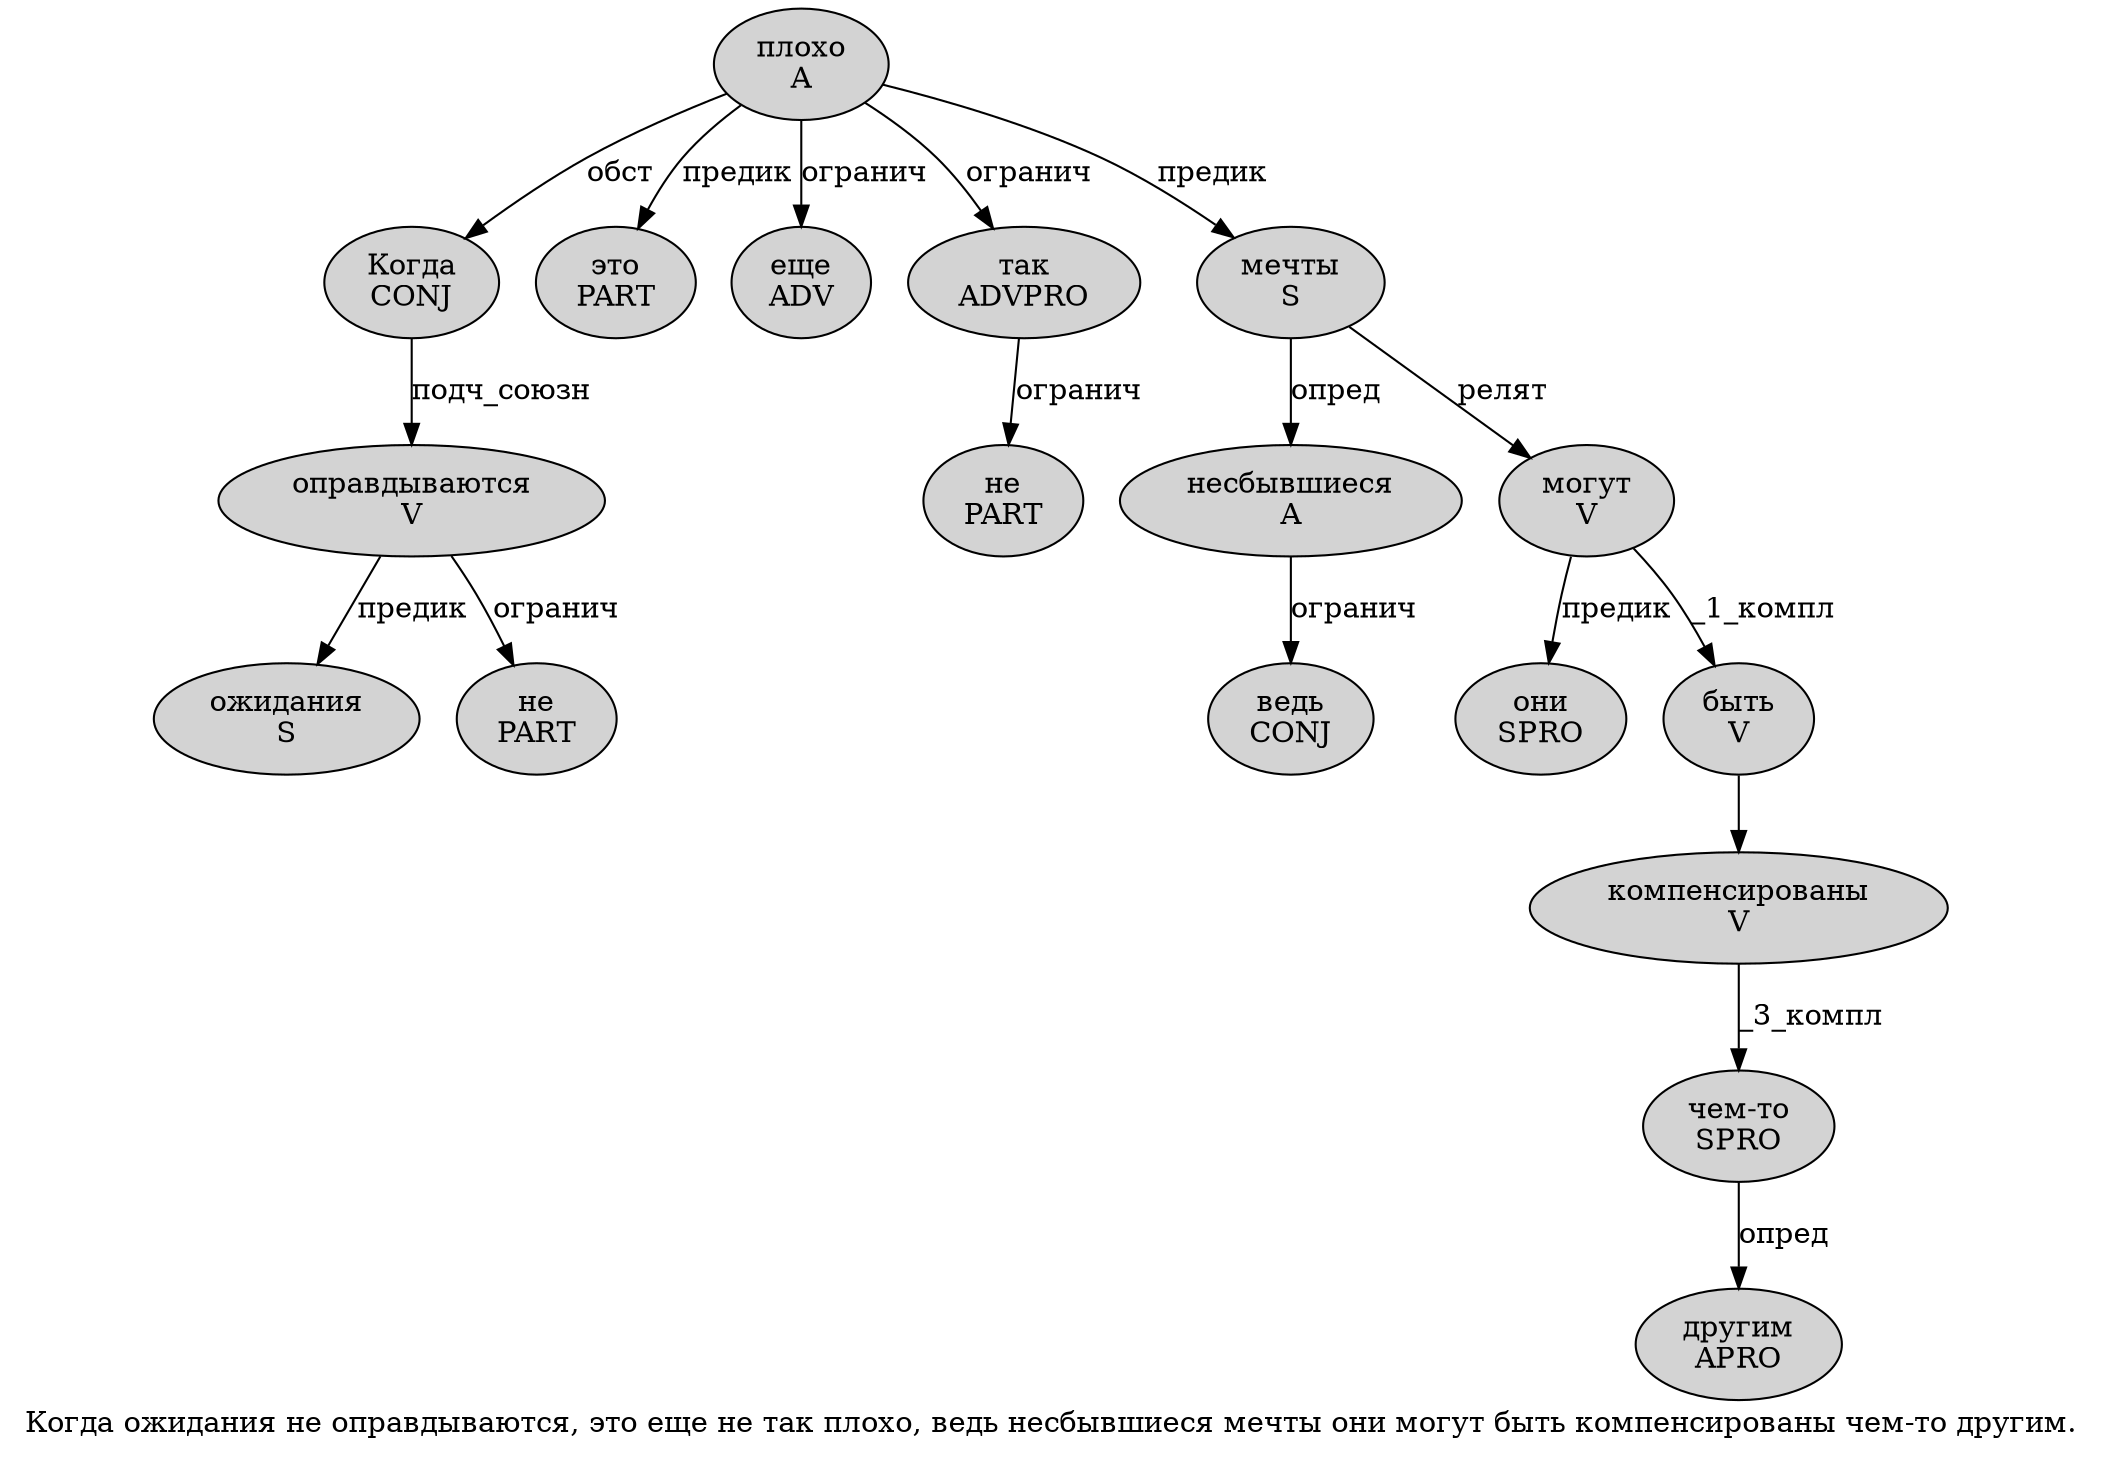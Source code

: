 digraph SENTENCE_4015 {
	graph [label="Когда ожидания не оправдываются, это еще не так плохо, ведь несбывшиеся мечты они могут быть компенсированы чем-то другим."]
	node [style=filled]
		0 [label="Когда
CONJ" color="" fillcolor=lightgray penwidth=1 shape=ellipse]
		1 [label="ожидания
S" color="" fillcolor=lightgray penwidth=1 shape=ellipse]
		2 [label="не
PART" color="" fillcolor=lightgray penwidth=1 shape=ellipse]
		3 [label="оправдываются
V" color="" fillcolor=lightgray penwidth=1 shape=ellipse]
		5 [label="это
PART" color="" fillcolor=lightgray penwidth=1 shape=ellipse]
		6 [label="еще
ADV" color="" fillcolor=lightgray penwidth=1 shape=ellipse]
		7 [label="не
PART" color="" fillcolor=lightgray penwidth=1 shape=ellipse]
		8 [label="так
ADVPRO" color="" fillcolor=lightgray penwidth=1 shape=ellipse]
		9 [label="плохо
A" color="" fillcolor=lightgray penwidth=1 shape=ellipse]
		11 [label="ведь
CONJ" color="" fillcolor=lightgray penwidth=1 shape=ellipse]
		12 [label="несбывшиеся
A" color="" fillcolor=lightgray penwidth=1 shape=ellipse]
		13 [label="мечты
S" color="" fillcolor=lightgray penwidth=1 shape=ellipse]
		14 [label="они
SPRO" color="" fillcolor=lightgray penwidth=1 shape=ellipse]
		15 [label="могут
V" color="" fillcolor=lightgray penwidth=1 shape=ellipse]
		16 [label="быть
V" color="" fillcolor=lightgray penwidth=1 shape=ellipse]
		17 [label="компенсированы
V" color="" fillcolor=lightgray penwidth=1 shape=ellipse]
		18 [label="чем-то
SPRO" color="" fillcolor=lightgray penwidth=1 shape=ellipse]
		19 [label="другим
APRO" color="" fillcolor=lightgray penwidth=1 shape=ellipse]
			16 -> 17
			12 -> 11 [label="огранич"]
			0 -> 3 [label="подч_союзн"]
			15 -> 14 [label="предик"]
			15 -> 16 [label="_1_компл"]
			9 -> 0 [label="обст"]
			9 -> 5 [label="предик"]
			9 -> 6 [label="огранич"]
			9 -> 8 [label="огранич"]
			9 -> 13 [label="предик"]
			8 -> 7 [label="огранич"]
			13 -> 12 [label="опред"]
			13 -> 15 [label="релят"]
			18 -> 19 [label="опред"]
			3 -> 1 [label="предик"]
			3 -> 2 [label="огранич"]
			17 -> 18 [label="_3_компл"]
}